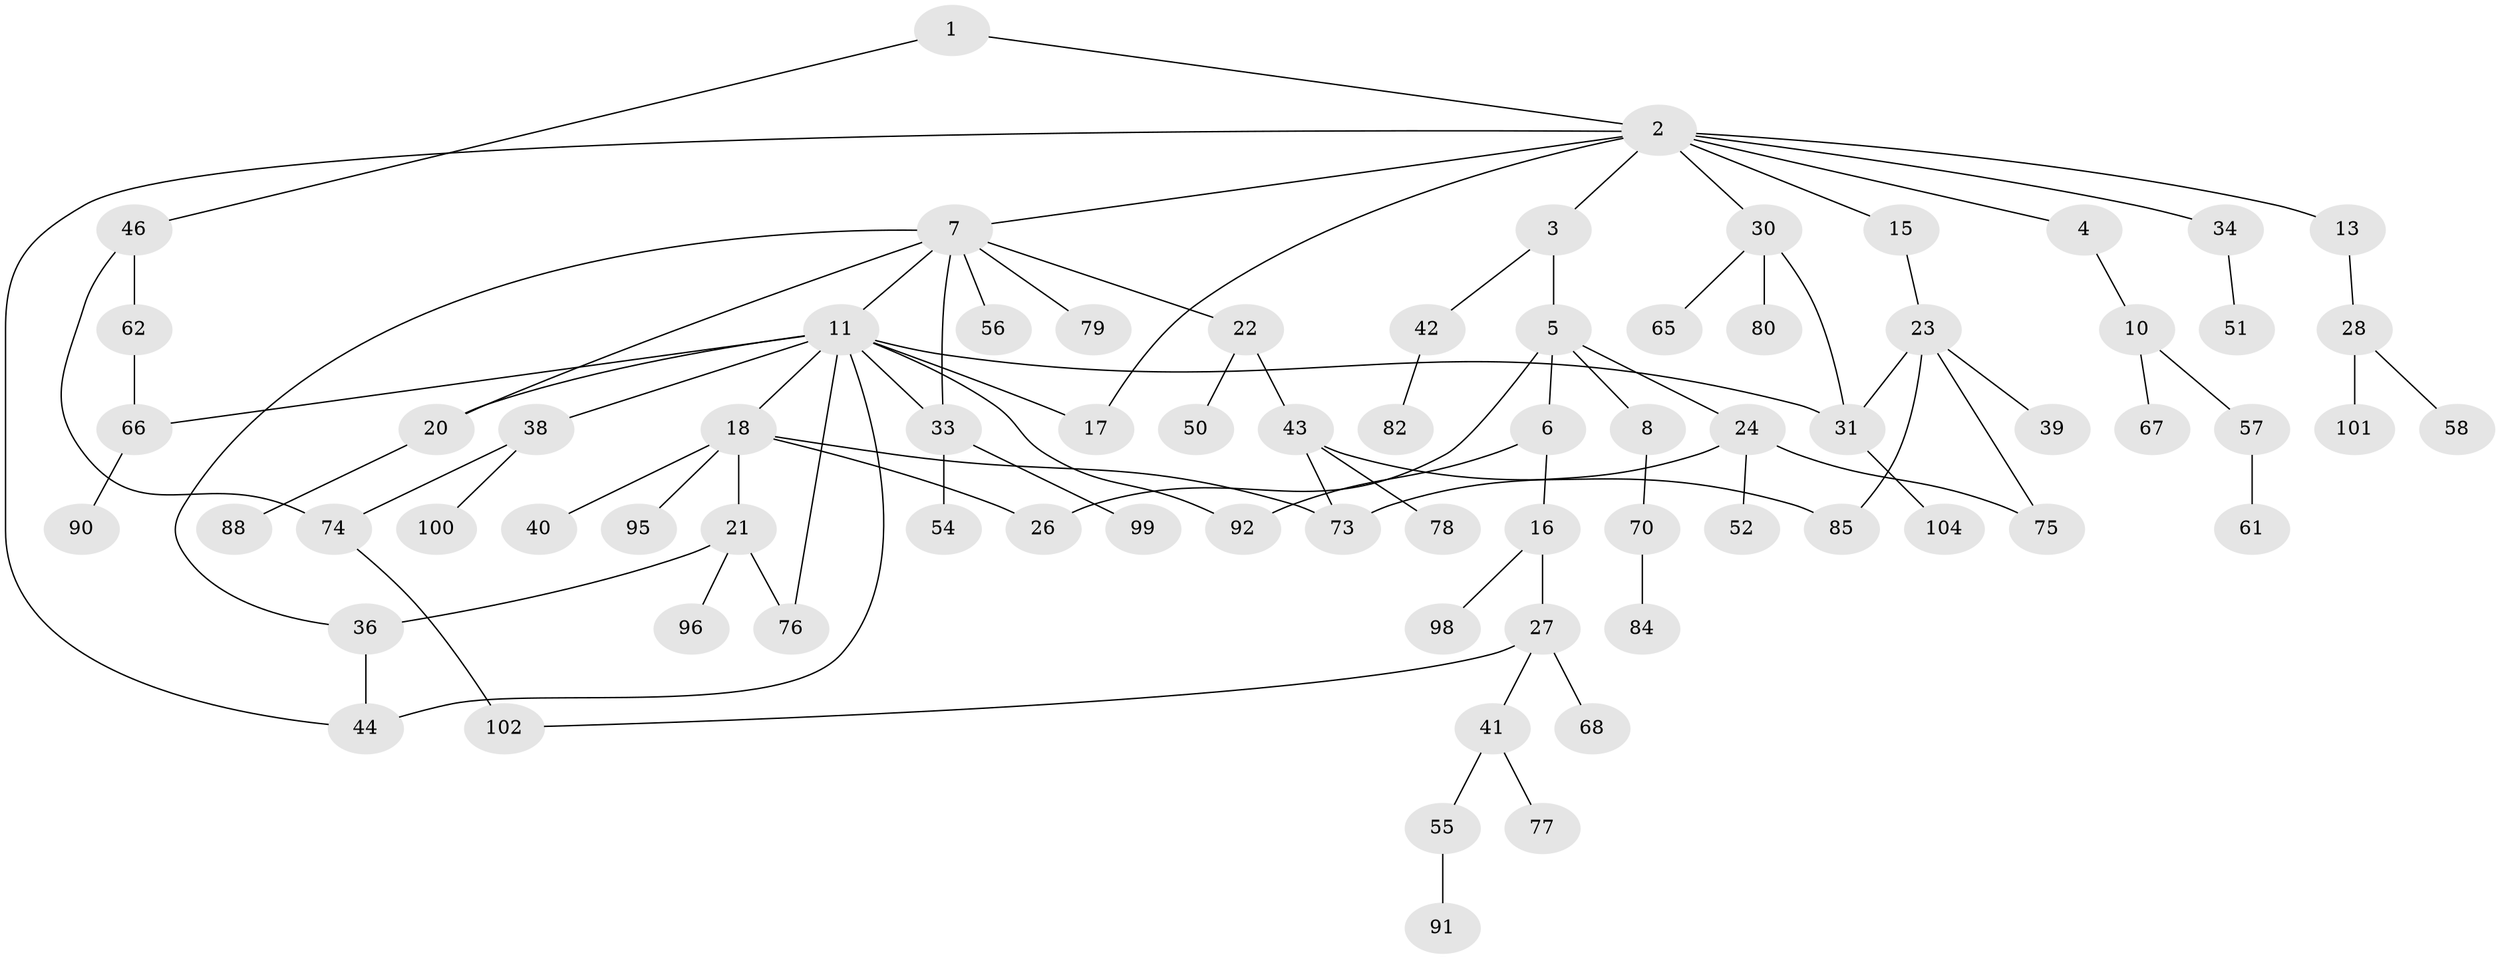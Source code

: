 // original degree distribution, {2: 0.3113207547169811, 9: 0.018867924528301886, 3: 0.2169811320754717, 5: 0.02830188679245283, 7: 0.009433962264150943, 1: 0.330188679245283, 4: 0.07547169811320754, 6: 0.009433962264150943}
// Generated by graph-tools (version 1.1) at 2025/10/02/27/25 16:10:51]
// undirected, 74 vertices, 91 edges
graph export_dot {
graph [start="1"]
  node [color=gray90,style=filled];
  1;
  2 [super="+29"];
  3 [super="+12"];
  4;
  5;
  6;
  7 [super="+9"];
  8 [super="+14"];
  10 [super="+19"];
  11 [super="+25"];
  13;
  15;
  16 [super="+64"];
  17;
  18 [super="+59"];
  20 [super="+60"];
  21 [super="+32"];
  22;
  23 [super="+45"];
  24 [super="+94"];
  26 [super="+105"];
  27 [super="+49"];
  28 [super="+35"];
  30 [super="+47"];
  31 [super="+63"];
  33 [super="+37"];
  34;
  36 [super="+53"];
  38;
  39;
  40;
  41 [super="+72"];
  42 [super="+48"];
  43 [super="+97"];
  44 [super="+87"];
  46 [super="+93"];
  50;
  51;
  52;
  54;
  55;
  56 [super="+71"];
  57 [super="+103"];
  58;
  61;
  62;
  65;
  66 [super="+69"];
  67 [super="+83"];
  68;
  70;
  73 [super="+89"];
  74 [super="+86"];
  75;
  76;
  77;
  78;
  79 [super="+81"];
  80;
  82;
  84;
  85;
  88;
  90 [super="+106"];
  91;
  92;
  95;
  96;
  98;
  99;
  100;
  101;
  102;
  104;
  1 -- 2;
  1 -- 46;
  2 -- 3;
  2 -- 4;
  2 -- 7;
  2 -- 13;
  2 -- 15;
  2 -- 30;
  2 -- 44;
  2 -- 17;
  2 -- 34;
  3 -- 5;
  3 -- 42;
  4 -- 10;
  5 -- 6;
  5 -- 8;
  5 -- 24;
  5 -- 26;
  6 -- 16;
  6 -- 92;
  7 -- 36;
  7 -- 33;
  7 -- 20;
  7 -- 22;
  7 -- 56;
  7 -- 11;
  7 -- 79;
  8 -- 70;
  10 -- 57;
  10 -- 67;
  11 -- 17;
  11 -- 18;
  11 -- 20;
  11 -- 38;
  11 -- 66;
  11 -- 76;
  11 -- 44;
  11 -- 92;
  11 -- 31;
  11 -- 33;
  13 -- 28;
  15 -- 23;
  16 -- 27;
  16 -- 98;
  18 -- 21;
  18 -- 40;
  18 -- 73;
  18 -- 95;
  18 -- 26;
  20 -- 88;
  21 -- 96;
  21 -- 76;
  21 -- 36;
  22 -- 43;
  22 -- 50;
  23 -- 31;
  23 -- 39;
  23 -- 75;
  23 -- 85;
  24 -- 52;
  24 -- 75;
  24 -- 73;
  27 -- 41;
  27 -- 68;
  27 -- 102;
  28 -- 101;
  28 -- 58;
  30 -- 80 [weight=2];
  30 -- 31;
  30 -- 65;
  31 -- 104;
  33 -- 99;
  33 -- 54;
  34 -- 51;
  36 -- 44;
  38 -- 100;
  38 -- 74;
  41 -- 55;
  41 -- 77;
  42 -- 82;
  43 -- 78;
  43 -- 85;
  43 -- 73;
  46 -- 62;
  46 -- 74;
  55 -- 91;
  57 -- 61;
  62 -- 66;
  66 -- 90;
  70 -- 84;
  74 -- 102;
}
